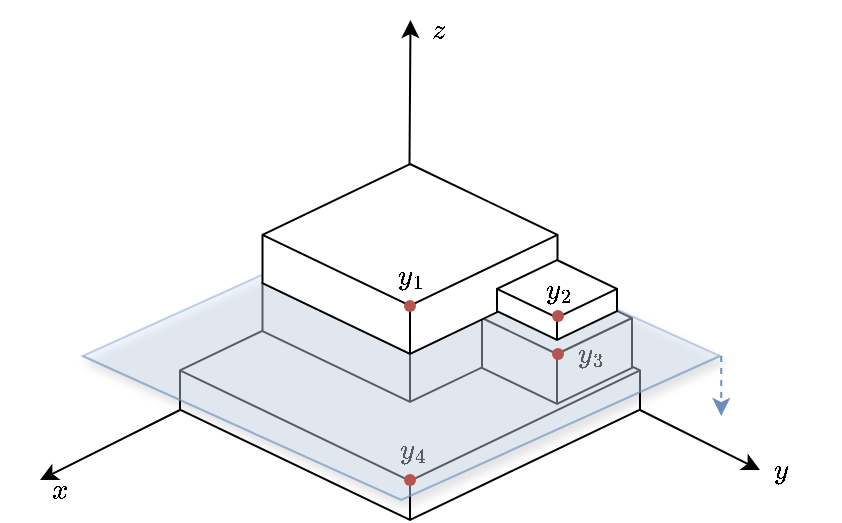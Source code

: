 <mxfile version="24.2.1" type="github">
  <diagram name="第 1 页" id="5VnPkPtmsr18OARxlCai">
    <mxGraphModel dx="667" dy="370" grid="1" gridSize="10" guides="1" tooltips="1" connect="1" arrows="1" fold="1" page="1" pageScale="1" pageWidth="500" pageHeight="300" math="1" shadow="0">
      <root>
        <mxCell id="0" />
        <mxCell id="1" parent="0" />
        <mxCell id="vMJngCSJRU62RByF_zHT-47" value="" style="html=1;whiteSpace=wrap;shape=isoCube2;backgroundOutline=1;isoAngle=15;" vertex="1" parent="1">
          <mxGeometry x="100" y="150" width="230" height="130" as="geometry" />
        </mxCell>
        <mxCell id="vMJngCSJRU62RByF_zHT-71" value="$$y_4$$" style="text;html=1;align=center;verticalAlign=middle;resizable=0;points=[];autosize=1;strokeColor=none;fillColor=none;" vertex="1" parent="1">
          <mxGeometry x="181" y="230" width="70" height="30" as="geometry" />
        </mxCell>
        <mxCell id="vMJngCSJRU62RByF_zHT-48" value="" style="html=1;whiteSpace=wrap;shape=isoCube2;backgroundOutline=1;isoAngle=15;" vertex="1" parent="1">
          <mxGeometry x="141.25" y="126" width="147.5" height="95" as="geometry" />
        </mxCell>
        <mxCell id="vMJngCSJRU62RByF_zHT-50" value="" style="html=1;whiteSpace=wrap;shape=isoCube2;backgroundOutline=1;isoAngle=15;" vertex="1" parent="1">
          <mxGeometry x="251" y="161" width="75" height="61" as="geometry" />
        </mxCell>
        <mxCell id="vMJngCSJRU62RByF_zHT-70" value="$$y_3$$" style="text;html=1;align=center;verticalAlign=middle;resizable=0;points=[];autosize=1;strokeColor=none;fillColor=none;" vertex="1" parent="1">
          <mxGeometry x="270" y="182" width="70" height="30" as="geometry" />
        </mxCell>
        <mxCell id="vMJngCSJRU62RByF_zHT-55" value="" style="html=1;whiteSpace=wrap;shape=isoCube2;backgroundOutline=1;isoAngle=15;fillColor=#dae8fc;strokeColor=#6c8ebf;opacity=40;shadow=1;" vertex="1" parent="1">
          <mxGeometry x="51.25" y="126" width="318.75" height="144" as="geometry" />
        </mxCell>
        <mxCell id="vMJngCSJRU62RByF_zHT-56" value="" style="html=1;whiteSpace=wrap;shape=isoCube2;backgroundOutline=1;isoAngle=15;" vertex="1" parent="1">
          <mxGeometry x="141.25" y="102" width="147.5" height="95" as="geometry" />
        </mxCell>
        <mxCell id="vMJngCSJRU62RByF_zHT-53" value="" style="html=1;whiteSpace=wrap;shape=isoCube2;backgroundOutline=1;isoAngle=15;" vertex="1" parent="1">
          <mxGeometry x="258.5" y="150" width="60" height="40" as="geometry" />
        </mxCell>
        <mxCell id="vMJngCSJRU62RByF_zHT-57" value="" style="endArrow=classic;html=1;rounded=0;" edge="1" parent="1">
          <mxGeometry width="50" height="50" relative="1" as="geometry">
            <mxPoint x="100" y="225" as="sourcePoint" />
            <mxPoint x="30" y="260" as="targetPoint" />
          </mxGeometry>
        </mxCell>
        <mxCell id="vMJngCSJRU62RByF_zHT-58" value="$$x$$" style="text;html=1;align=center;verticalAlign=middle;resizable=0;points=[];autosize=1;strokeColor=none;fillColor=none;" vertex="1" parent="1">
          <mxGeometry x="10" y="250" width="60" height="30" as="geometry" />
        </mxCell>
        <mxCell id="vMJngCSJRU62RByF_zHT-59" value="" style="shape=waypoint;sketch=0;fillStyle=solid;size=6;pointerEvents=1;points=[];fillColor=#f8cecc;resizable=0;rotatable=0;perimeter=centerPerimeter;snapToPoint=1;strokeColor=#b85450;" vertex="1" parent="1">
          <mxGeometry x="205" y="163" width="20" height="20" as="geometry" />
        </mxCell>
        <mxCell id="vMJngCSJRU62RByF_zHT-60" value="" style="shape=waypoint;sketch=0;fillStyle=solid;size=6;pointerEvents=1;points=[];fillColor=#f8cecc;resizable=0;rotatable=0;perimeter=centerPerimeter;snapToPoint=1;strokeColor=#b85450;" vertex="1" parent="1">
          <mxGeometry x="279" y="168" width="20" height="20" as="geometry" />
        </mxCell>
        <mxCell id="vMJngCSJRU62RByF_zHT-61" value="" style="shape=waypoint;sketch=0;fillStyle=solid;size=6;pointerEvents=1;points=[];fillColor=#f8cecc;resizable=0;rotatable=0;perimeter=centerPerimeter;snapToPoint=1;strokeColor=#b85450;" vertex="1" parent="1">
          <mxGeometry x="279" y="187" width="20" height="20" as="geometry" />
        </mxCell>
        <mxCell id="vMJngCSJRU62RByF_zHT-62" value="" style="shape=waypoint;sketch=0;fillStyle=solid;size=6;pointerEvents=1;points=[];fillColor=#f8cecc;resizable=0;rotatable=0;perimeter=centerPerimeter;snapToPoint=1;strokeColor=#b85450;" vertex="1" parent="1">
          <mxGeometry x="205" y="250" width="20" height="20" as="geometry" />
        </mxCell>
        <mxCell id="vMJngCSJRU62RByF_zHT-63" value="" style="endArrow=classic;html=1;rounded=0;" edge="1" parent="1">
          <mxGeometry width="50" height="50" relative="1" as="geometry">
            <mxPoint x="330" y="225" as="sourcePoint" />
            <mxPoint x="390" y="255" as="targetPoint" />
          </mxGeometry>
        </mxCell>
        <mxCell id="vMJngCSJRU62RByF_zHT-64" value="" style="endArrow=classic;html=1;rounded=0;" edge="1" parent="1">
          <mxGeometry width="50" height="50" relative="1" as="geometry">
            <mxPoint x="214.75" y="102" as="sourcePoint" />
            <mxPoint x="215.25" y="30" as="targetPoint" />
          </mxGeometry>
        </mxCell>
        <mxCell id="vMJngCSJRU62RByF_zHT-65" value="$$y$$" style="text;html=1;align=center;verticalAlign=middle;resizable=0;points=[];autosize=1;strokeColor=none;fillColor=none;" vertex="1" parent="1">
          <mxGeometry x="370" y="240" width="60" height="30" as="geometry" />
        </mxCell>
        <mxCell id="vMJngCSJRU62RByF_zHT-66" value="$$z$$" style="text;html=1;align=center;verticalAlign=middle;resizable=0;points=[];autosize=1;strokeColor=none;fillColor=none;" vertex="1" parent="1">
          <mxGeometry x="198.5" y="20" width="60" height="30" as="geometry" />
        </mxCell>
        <mxCell id="vMJngCSJRU62RByF_zHT-67" value="" style="endArrow=classic;html=1;rounded=0;dashed=1;fillColor=#dae8fc;strokeColor=#6c8ebf;" edge="1" parent="1">
          <mxGeometry width="50" height="50" relative="1" as="geometry">
            <mxPoint x="370.62" y="198" as="sourcePoint" />
            <mxPoint x="370.62" y="228" as="targetPoint" />
          </mxGeometry>
        </mxCell>
        <mxCell id="vMJngCSJRU62RByF_zHT-68" value="$$y_1$$" style="text;html=1;align=center;verticalAlign=middle;resizable=0;points=[];autosize=1;strokeColor=none;fillColor=none;" vertex="1" parent="1">
          <mxGeometry x="180" y="143" width="70" height="30" as="geometry" />
        </mxCell>
        <mxCell id="vMJngCSJRU62RByF_zHT-69" value="$$y_2$$" style="text;html=1;align=center;verticalAlign=middle;resizable=0;points=[];autosize=1;strokeColor=none;fillColor=none;" vertex="1" parent="1">
          <mxGeometry x="253.5" y="150" width="70" height="30" as="geometry" />
        </mxCell>
      </root>
    </mxGraphModel>
  </diagram>
</mxfile>

